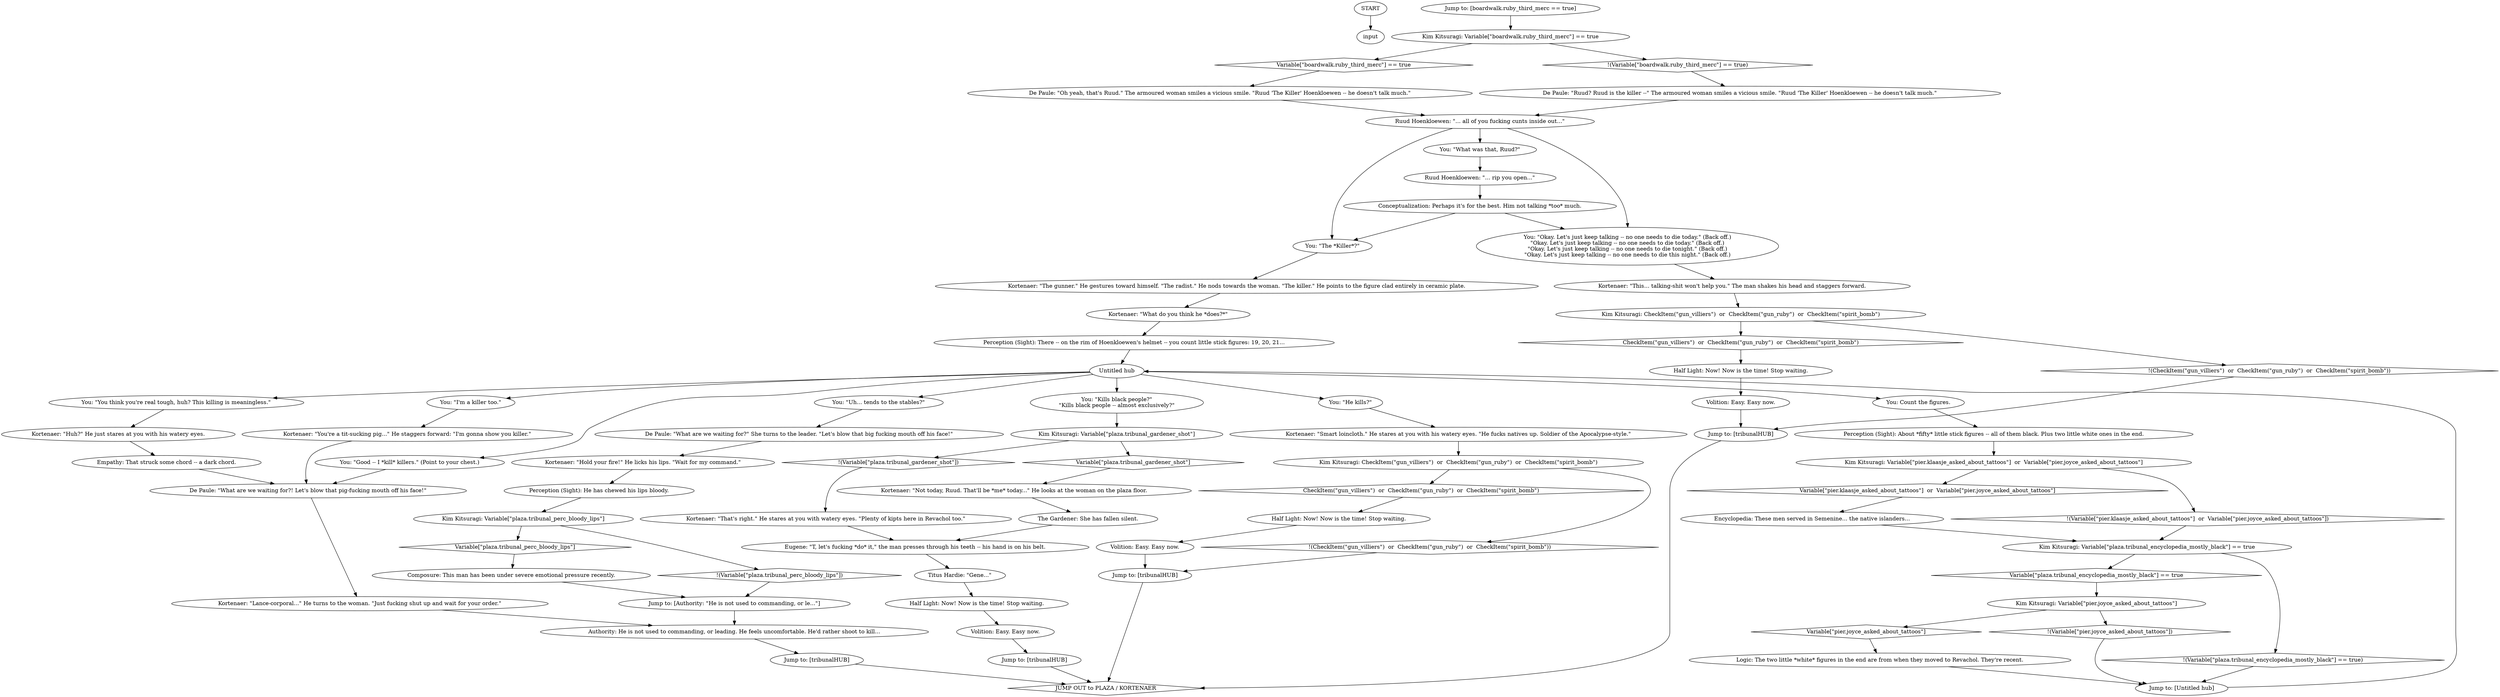 # TRIBUNAL / THIRD GUY?
# "Hey, who is this third guy? I didn't know there was three of you!"
# ==================================================
digraph G {
	  0 [label="START"];
	  1 [label="input"];
	  2 [label="Kim Kitsuragi: CheckItem(\"gun_villiers\")  or  CheckItem(\"gun_ruby\")  or  CheckItem(\"spirit_bomb\")"];
	  3 [label="CheckItem(\"gun_villiers\")  or  CheckItem(\"gun_ruby\")  or  CheckItem(\"spirit_bomb\")", shape=diamond];
	  4 [label="!(CheckItem(\"gun_villiers\")  or  CheckItem(\"gun_ruby\")  or  CheckItem(\"spirit_bomb\"))", shape=diamond];
	  5 [label="Ruud Hoenkloewen: \"... all of you fucking cunts inside out...\""];
	  6 [label="You: Count the figures."];
	  7 [label="Kim Kitsuragi: Variable[\"plaza.tribunal_gardener_shot\"]"];
	  8 [label="Variable[\"plaza.tribunal_gardener_shot\"]", shape=diamond];
	  9 [label="!(Variable[\"plaza.tribunal_gardener_shot\"])", shape=diamond];
	  10 [label="Half Light: Now! Now is the time! Stop waiting."];
	  11 [label="Kortenaer: \"That's right.\" He stares at you with watery eyes. \"Plenty of kipts here in Revachol too.\""];
	  12 [label="Logic: The two little *white* figures in the end are from when they moved to Revachol. They're recent."];
	  13 [label="Half Light: Now! Now is the time! Stop waiting."];
	  14 [label="Jump to: [tribunalHUB]"];
	  16 [label="Perception (Sight): He has chewed his lips bloody."];
	  17 [label="You: \"Okay. Let's just keep talking -- no one needs to die today.\" (Back off.)\n\"Okay. Let's just keep talking -- no one needs to die today.\" (Back off.)\n\"Okay. Let's just keep talking -- no one needs to die tonight.\" (Back off.)\n\"Okay. Let's just keep talking -- no one needs to die this night.\" (Back off.)"];
	  18 [label="Kortenaer: \"The gunner.\" He gestures toward himself. \"The radist.\" He nods towards the woman. \"The killer.\" He points to the figure clad entirely in ceramic plate."];
	  19 [label="Kortenaer: \"This... talking-shit won't help you.\" The man shakes his head and staggers forward."];
	  20 [label="You: \"Kills black people?\"\n\"Kills black people -- almost exclusively?\""];
	  21 [label="You: \"The *Killer*?\""];
	  22 [label="Empathy: That struck some chord -- a dark chord."];
	  23 [label="Jump to: [tribunalHUB]"];
	  24 [label="De Paule: \"Oh yeah, that's Ruud.\" The armoured woman smiles a vicious smile. \"Ruud 'The Killer' Hoenkloewen -- he doesn't talk much.\""];
	  25 [label="Volition: Easy. Easy now."];
	  26 [label="Kim Kitsuragi: CheckItem(\"gun_villiers\")  or  CheckItem(\"gun_ruby\")  or  CheckItem(\"spirit_bomb\")"];
	  27 [label="CheckItem(\"gun_villiers\")  or  CheckItem(\"gun_ruby\")  or  CheckItem(\"spirit_bomb\")", shape=diamond];
	  28 [label="!(CheckItem(\"gun_villiers\")  or  CheckItem(\"gun_ruby\")  or  CheckItem(\"spirit_bomb\"))", shape=diamond];
	  29 [label="Kim Kitsuragi: Variable[\"plaza.tribunal_encyclopedia_mostly_black\"] == true"];
	  30 [label="Variable[\"plaza.tribunal_encyclopedia_mostly_black\"] == true", shape=diamond];
	  31 [label="!(Variable[\"plaza.tribunal_encyclopedia_mostly_black\"] == true)", shape=diamond];
	  32 [label="Kim Kitsuragi: Variable[\"plaza.tribunal_perc_bloody_lips\"]"];
	  33 [label="Variable[\"plaza.tribunal_perc_bloody_lips\"]", shape=diamond];
	  34 [label="!(Variable[\"plaza.tribunal_perc_bloody_lips\"])", shape=diamond];
	  35 [label="Untitled hub"];
	  36 [label="Eugene: \"T, let's fucking *do* it,\" the man presses through his teeth -- his hand is on his belt."];
	  37 [label="Titus Hardie: \"Gene...\""];
	  38 [label="You: \"Uh... tends to the stables?\""];
	  39 [label="You: \"He kills?\""];
	  40 [label="Kortenaer: \"You're a tit-sucking pig...\" He staggers forward: \"I'm gonna show you killer.\""];
	  41 [label="Volition: Easy. Easy now."];
	  42 [label="Kortenaer: \"Huh?\" He just stares at you with his watery eyes."];
	  43 [label="Encyclopedia: These men served in Semenine... the native islanders..."];
	  44 [label="You: \"You think you're real tough, huh? This killing is meaningless.\""];
	  45 [label="You: \"Good -- I *kill* killers.\" (Point to your chest.)"];
	  46 [label="Authority: He is not used to commanding, or leading. He feels uncomfortable. He'd rather shoot to kill..."];
	  47 [label="Jump to: [tribunalHUB]"];
	  48 [label="Jump to: [boardwalk.ruby_third_merc == true]"];
	  49 [label="De Paule: \"What are we waiting for?! Let's blow that pig-fucking mouth off his face!\""];
	  50 [label="You: \"What was that, Ruud?\""];
	  51 [label="Conceptualization: Perhaps it's for the best. Him not talking *too* much."];
	  52 [label="Composure: This man has been under severe emotional pressure recently."];
	  53 [label="Perception (Sight): About *fifty* little stick figures -- all of them black. Plus two little white ones in the end."];
	  54 [label="The Gardener: She has fallen silent."];
	  55 [label="Kim Kitsuragi: Variable[\"boardwalk.ruby_third_merc\"] == true"];
	  56 [label="Variable[\"boardwalk.ruby_third_merc\"] == true", shape=diamond];
	  57 [label="!(Variable[\"boardwalk.ruby_third_merc\"] == true)", shape=diamond];
	  58 [label="Jump to: [Untitled hub]"];
	  59 [label="Kortenaer: \"Smart loincloth.\" He stares at you with his watery eyes. \"He fucks natives up. Soldier of the Apocalypse-style.\""];
	  60 [label="Kortenaer: \"Lance-corporal...\" He turns to the woman. \"Just fucking shut up and wait for your order.\""];
	  61 [label="Ruud Hoenkloewen: \"... rip you open...\""];
	  62 [label="Jump to: [Authority: \"He is not used to commanding, or le...\"]"];
	  63 [label="Kortenaer: \"Not today, Ruud. That'll be *me* today...\" He looks at the woman on the plaza floor."];
	  64 [label="Kortenaer: \"Hold your fire!\" He licks his lips. \"Wait for my command.\""];
	  65 [label="You: \"I'm a killer too.\""];
	  66 [label="De Paule: \"What are we waiting for?\" She turns to the leader. \"Let's blow that big fucking mouth off his face!\""];
	  67 [label="Jump to: [tribunalHUB]"];
	  68 [label="Kortenaer: \"What do you think he *does?*\""];
	  69 [label="Kim Kitsuragi: Variable[\"pier.joyce_asked_about_tattoos\"]"];
	  70 [label="Variable[\"pier.joyce_asked_about_tattoos\"]", shape=diamond];
	  71 [label="!(Variable[\"pier.joyce_asked_about_tattoos\"])", shape=diamond];
	  72 [label="De Paule: \"Ruud? Ruud is the killer --\" The armoured woman smiles a vicious smile. \"Ruud 'The Killer' Hoenkloewen -- he doesn't talk much.\""];
	  73 [label="Perception (Sight): There -- on the rim of Hoenkloewen's helmet -- you count little stick figures: 19, 20, 21..."];
	  74 [label="Half Light: Now! Now is the time! Stop waiting."];
	  75 [label="Kim Kitsuragi: Variable[\"pier.klaasje_asked_about_tattoos\"]  or  Variable[\"pier.joyce_asked_about_tattoos\"]"];
	  76 [label="Variable[\"pier.klaasje_asked_about_tattoos\"]  or  Variable[\"pier.joyce_asked_about_tattoos\"]", shape=diamond];
	  77 [label="!(Variable[\"pier.klaasje_asked_about_tattoos\"]  or  Variable[\"pier.joyce_asked_about_tattoos\"])", shape=diamond];
	  78 [label="Volition: Easy. Easy now."];
	  5370183 [label="JUMP OUT to PLAZA / KORTENAER", shape=diamond];
	  0 -> 1
	  2 -> 3
	  2 -> 4
	  3 -> 10
	  4 -> 14
	  5 -> 17
	  5 -> 50
	  5 -> 21
	  6 -> 53
	  7 -> 8
	  7 -> 9
	  8 -> 63
	  9 -> 11
	  10 -> 25
	  11 -> 36
	  12 -> 58
	  13 -> 78
	  14 -> 5370183
	  16 -> 32
	  17 -> 19
	  18 -> 68
	  19 -> 26
	  20 -> 7
	  21 -> 18
	  22 -> 49
	  23 -> 5370183
	  24 -> 5
	  25 -> 14
	  26 -> 27
	  26 -> 28
	  27 -> 74
	  28 -> 47
	  29 -> 30
	  29 -> 31
	  30 -> 69
	  31 -> 58
	  32 -> 33
	  32 -> 34
	  33 -> 52
	  34 -> 62
	  35 -> 65
	  35 -> 38
	  35 -> 6
	  35 -> 39
	  35 -> 44
	  35 -> 45
	  35 -> 20
	  36 -> 37
	  37 -> 13
	  38 -> 66
	  39 -> 59
	  40 -> 49
	  41 -> 47
	  42 -> 22
	  43 -> 29
	  44 -> 42
	  45 -> 49
	  46 -> 67
	  47 -> 5370183
	  48 -> 55
	  49 -> 60
	  50 -> 61
	  51 -> 17
	  51 -> 21
	  52 -> 62
	  53 -> 75
	  54 -> 36
	  55 -> 56
	  55 -> 57
	  56 -> 24
	  57 -> 72
	  58 -> 35
	  59 -> 2
	  60 -> 46
	  61 -> 51
	  62 -> 46
	  63 -> 54
	  64 -> 16
	  65 -> 40
	  66 -> 64
	  67 -> 5370183
	  68 -> 73
	  69 -> 70
	  69 -> 71
	  70 -> 12
	  71 -> 58
	  72 -> 5
	  73 -> 35
	  74 -> 41
	  75 -> 76
	  75 -> 77
	  76 -> 43
	  77 -> 29
	  78 -> 23
}


